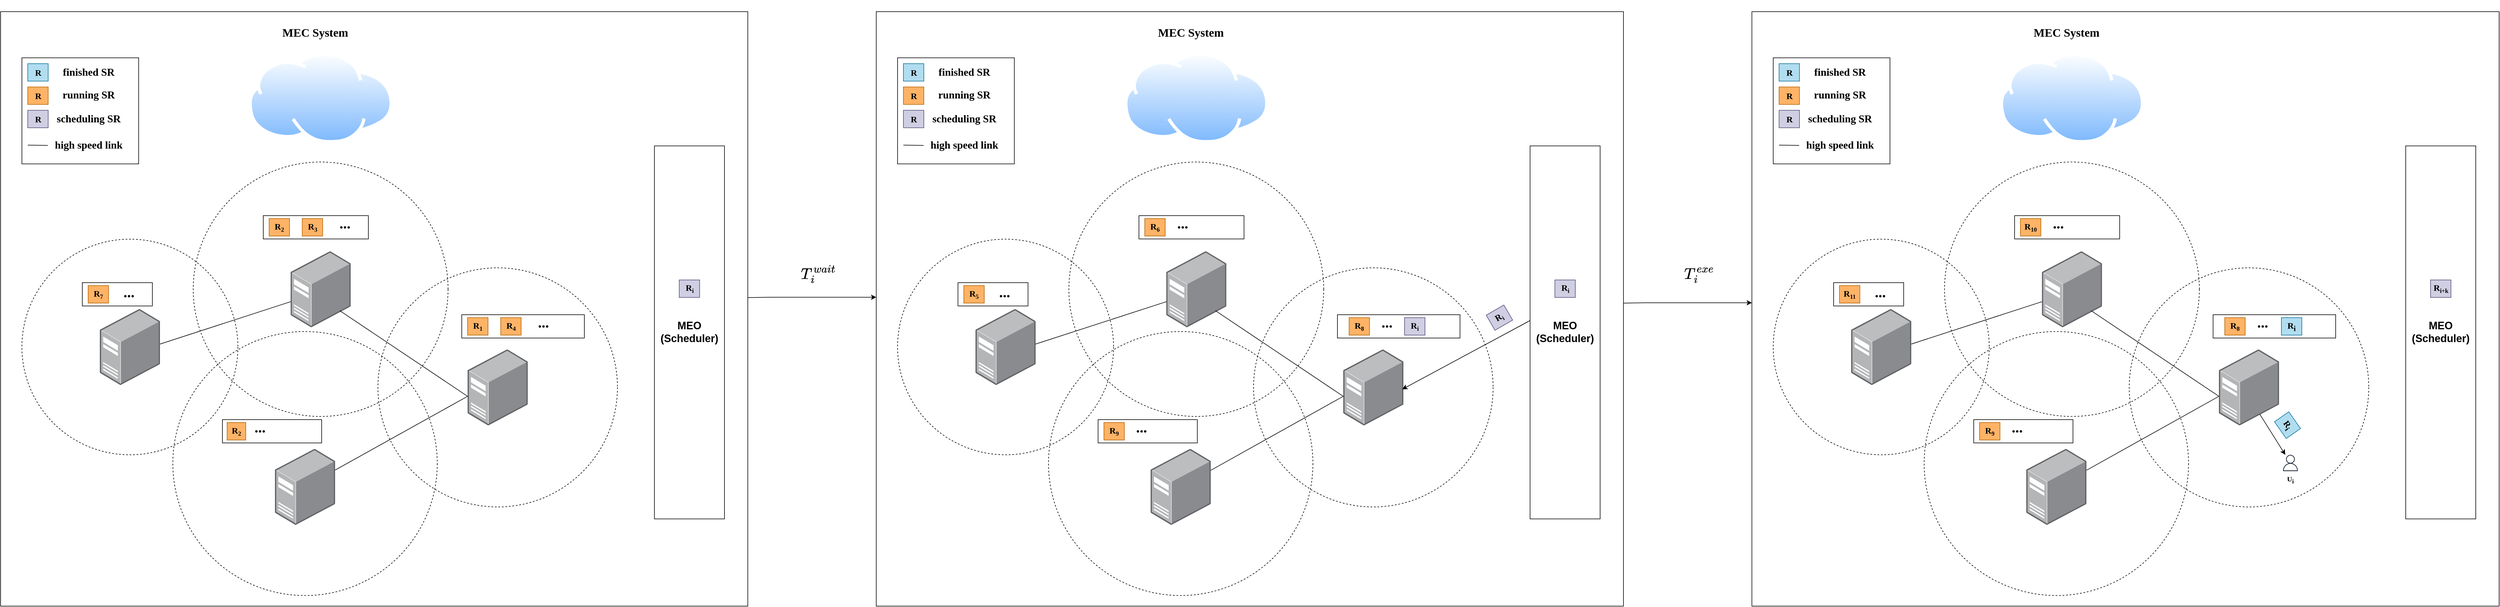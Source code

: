 <mxfile version="24.5.5" type="github">
  <diagram name="第 1 页" id="JoeD6NzNSS_i4DSreLfH">
    <mxGraphModel dx="3733" dy="1153" grid="1" gridSize="10" guides="1" tooltips="1" connect="1" arrows="1" fold="1" page="1" pageScale="1" pageWidth="827" pageHeight="1169" math="1" shadow="0">
      <root>
        <mxCell id="0" />
        <mxCell id="1" parent="0" />
        <mxCell id="oJzubdXN_a61bdc-VOZN-117" value="" style="endArrow=classic;html=1;rounded=0;exitX=1.002;exitY=0.481;exitDx=0;exitDy=0;exitPerimeter=0;" parent="1" edge="1">
          <mxGeometry width="50" height="50" relative="1" as="geometry">
            <mxPoint x="1060.0" y="590.62" as="sourcePoint" />
            <mxPoint x="1280" y="590" as="targetPoint" />
            <Array as="points">
              <mxPoint x="1097.44" y="590" />
            </Array>
          </mxGeometry>
        </mxCell>
        <mxCell id="oJzubdXN_a61bdc-VOZN-118" value="&lt;font size=&quot;1&quot; face=&quot;Times New Roman&quot;&gt;&lt;b style=&quot;font-size: 26px;&quot;&gt;$$ T_{i}^{wait} $$&lt;/b&gt;&lt;/font&gt;" style="text;strokeColor=none;align=center;fillColor=none;html=1;verticalAlign=middle;whiteSpace=wrap;rounded=0;" parent="1" vertex="1">
          <mxGeometry x="1121" y="515" width="120" height="70" as="geometry" />
        </mxCell>
        <mxCell id="oJzubdXN_a61bdc-VOZN-120" value="" style="group" parent="1" vertex="1" connectable="0">
          <mxGeometry x="-220" y="80" width="1280" height="1040" as="geometry" />
        </mxCell>
        <mxCell id="oJzubdXN_a61bdc-VOZN-116" value="" style="rounded=0;whiteSpace=wrap;html=1;" parent="oJzubdXN_a61bdc-VOZN-120" vertex="1">
          <mxGeometry y="20" width="1280" height="1020" as="geometry" />
        </mxCell>
        <mxCell id="oJzubdXN_a61bdc-VOZN-15" value="" style="ellipse;whiteSpace=wrap;html=1;aspect=fixed;fillColor=none;dashed=1;" parent="oJzubdXN_a61bdc-VOZN-120" vertex="1">
          <mxGeometry x="646.38" y="459.52" width="410.32" height="410.32" as="geometry" />
        </mxCell>
        <mxCell id="oJzubdXN_a61bdc-VOZN-8" value="" style="ellipse;whiteSpace=wrap;html=1;aspect=fixed;fillColor=none;dashed=1;" parent="oJzubdXN_a61bdc-VOZN-120" vertex="1">
          <mxGeometry x="36.53" y="410.33" width="370" height="370" as="geometry" />
        </mxCell>
        <mxCell id="oJzubdXN_a61bdc-VOZN-10" value="" style="ellipse;whiteSpace=wrap;html=1;aspect=fixed;fillColor=none;dashed=1;" parent="oJzubdXN_a61bdc-VOZN-120" vertex="1">
          <mxGeometry x="295.07" y="568.86" width="452.94" height="452.94" as="geometry" />
        </mxCell>
        <mxCell id="oJzubdXN_a61bdc-VOZN-9" value="" style="ellipse;whiteSpace=wrap;html=1;aspect=fixed;fillColor=none;dashed=1;" parent="oJzubdXN_a61bdc-VOZN-120" vertex="1">
          <mxGeometry x="330" y="278" width="436.53" height="436.53" as="geometry" />
        </mxCell>
        <mxCell id="8uZlXo2zn4zUqa4FPAqo-15" value="&lt;font size=&quot;1&quot; face=&quot;Times New Roman&quot; style=&quot;&quot;&gt;&lt;b style=&quot;font-size: 20px;&quot;&gt;MEC System&lt;/b&gt;&lt;/font&gt;" style="text;strokeColor=none;align=center;fillColor=none;html=1;verticalAlign=middle;whiteSpace=wrap;rounded=0;" parent="oJzubdXN_a61bdc-VOZN-120" vertex="1">
          <mxGeometry x="288.187" width="501.818" height="109.2" as="geometry" />
        </mxCell>
        <mxCell id="8uZlXo2zn4zUqa4FPAqo-20" value="" style="image;points=[];aspect=fixed;html=1;align=center;shadow=0;dashed=0;image=img/lib/allied_telesis/computer_and_terminals/Server_Desktop.svg;" parent="oJzubdXN_a61bdc-VOZN-120" vertex="1">
          <mxGeometry x="496.73" y="430.94" width="103.07" height="130.65" as="geometry" />
        </mxCell>
        <mxCell id="8uZlXo2zn4zUqa4FPAqo-17" value="" style="image;aspect=fixed;perimeter=ellipsePerimeter;html=1;align=center;shadow=0;dashed=0;spacingTop=3;image=img/lib/active_directory/internet_cloud.svg;" parent="oJzubdXN_a61bdc-VOZN-120" vertex="1">
          <mxGeometry x="424.451" y="90" width="247.619" height="156" as="geometry" />
        </mxCell>
        <mxCell id="oJzubdXN_a61bdc-VOZN-4" value="" style="image;points=[];aspect=fixed;html=1;align=center;shadow=0;dashed=0;image=img/lib/allied_telesis/computer_and_terminals/Server_Desktop.svg;" parent="oJzubdXN_a61bdc-VOZN-120" vertex="1">
          <mxGeometry x="170" y="530" width="103.07" height="130.65" as="geometry" />
        </mxCell>
        <mxCell id="oJzubdXN_a61bdc-VOZN-7" value="" style="image;points=[];aspect=fixed;html=1;align=center;shadow=0;dashed=0;image=img/lib/allied_telesis/computer_and_terminals/Server_Desktop.svg;" parent="oJzubdXN_a61bdc-VOZN-120" vertex="1">
          <mxGeometry x="470.0" y="770" width="103.07" height="130.65" as="geometry" />
        </mxCell>
        <mxCell id="oJzubdXN_a61bdc-VOZN-14" value="" style="image;points=[];aspect=fixed;html=1;align=center;shadow=0;dashed=0;image=img/lib/allied_telesis/computer_and_terminals/Server_Desktop.svg;" parent="oJzubdXN_a61bdc-VOZN-120" vertex="1">
          <mxGeometry x="800" y="599.35" width="103.07" height="130.65" as="geometry" />
        </mxCell>
        <mxCell id="oJzubdXN_a61bdc-VOZN-16" value="" style="endArrow=none;startArrow=none;html=1;rounded=0;startFill=0;endFill=0;" parent="oJzubdXN_a61bdc-VOZN-120" source="oJzubdXN_a61bdc-VOZN-7" edge="1">
          <mxGeometry width="50" height="50" relative="1" as="geometry">
            <mxPoint x="750" y="730" as="sourcePoint" />
            <mxPoint x="800" y="680" as="targetPoint" />
          </mxGeometry>
        </mxCell>
        <mxCell id="oJzubdXN_a61bdc-VOZN-18" value="" style="group" parent="oJzubdXN_a61bdc-VOZN-120" vertex="1" connectable="0">
          <mxGeometry x="1120" y="250.35" width="120" height="640" as="geometry" />
        </mxCell>
        <mxCell id="dlywzHCYDAKwAIvzZoa1-91" value="&lt;span style=&quot;font-size: 18px;&quot;&gt;&lt;b&gt;MEO&lt;/b&gt;&lt;/span&gt;&lt;div&gt;&lt;span style=&quot;font-size: 18px;&quot;&gt;&lt;b&gt;(Scheduler)&lt;/b&gt;&lt;/span&gt;&lt;/div&gt;" style="rounded=0;whiteSpace=wrap;html=1;" parent="oJzubdXN_a61bdc-VOZN-18" vertex="1">
          <mxGeometry width="120" height="640" as="geometry" />
        </mxCell>
        <mxCell id="hPKG2hxinoWSEpem3U7g-7" value="&lt;font face=&quot;Times New Roman&quot; style=&quot;&quot;&gt;&lt;b style=&quot;font-size: 15px;&quot;&gt;R&lt;/b&gt;&lt;b style=&quot;font-size: 12.5px;&quot;&gt;&lt;sub&gt;i&lt;/sub&gt;&lt;/b&gt;&lt;/font&gt;" style="text;align=center;html=1;verticalAlign=middle;whiteSpace=wrap;rounded=0;strokeColor=#56517e;fillColor=#d0cee2;" parent="oJzubdXN_a61bdc-VOZN-18" vertex="1">
          <mxGeometry x="42.5" y="230" width="35" height="30" as="geometry" />
        </mxCell>
        <mxCell id="oJzubdXN_a61bdc-VOZN-102" value="" style="group" parent="oJzubdXN_a61bdc-VOZN-120" vertex="1" connectable="0">
          <mxGeometry x="36.53" y="99.2" width="200" height="182" as="geometry" />
        </mxCell>
        <mxCell id="dlywzHCYDAKwAIvzZoa1-48" value="" style="rounded=0;whiteSpace=wrap;html=1;" parent="oJzubdXN_a61bdc-VOZN-102" vertex="1">
          <mxGeometry width="200" height="182" as="geometry" />
        </mxCell>
        <mxCell id="dlywzHCYDAKwAIvzZoa1-45" value="&lt;font size=&quot;1&quot; face=&quot;Times New Roman&quot; style=&quot;&quot;&gt;&lt;b style=&quot;font-size: 15px;&quot;&gt;R&lt;/b&gt;&lt;/font&gt;" style="text;strokeColor=#10739e;align=center;fillColor=#b1ddf0;html=1;verticalAlign=middle;whiteSpace=wrap;rounded=0;" parent="oJzubdXN_a61bdc-VOZN-102" vertex="1">
          <mxGeometry x="10" y="10" width="35" height="30" as="geometry" />
        </mxCell>
        <mxCell id="dlywzHCYDAKwAIvzZoa1-46" value="&lt;font size=&quot;1&quot; face=&quot;Times New Roman&quot; style=&quot;&quot;&gt;&lt;b style=&quot;font-size: 15px;&quot;&gt;R&lt;/b&gt;&lt;/font&gt;" style="text;strokeColor=#b46504;align=center;fillColor=#FFB366;html=1;verticalAlign=middle;whiteSpace=wrap;rounded=0;" parent="oJzubdXN_a61bdc-VOZN-102" vertex="1">
          <mxGeometry x="10" y="50" width="35" height="30" as="geometry" />
        </mxCell>
        <mxCell id="dlywzHCYDAKwAIvzZoa1-50" value="&lt;font size=&quot;1&quot; face=&quot;Times New Roman&quot;&gt;&lt;b style=&quot;font-size: 18px;&quot;&gt;finished SR&lt;/b&gt;&lt;/font&gt;" style="text;strokeColor=none;align=center;fillColor=none;html=1;verticalAlign=middle;whiteSpace=wrap;rounded=0;" parent="oJzubdXN_a61bdc-VOZN-102" vertex="1">
          <mxGeometry x="54.04" y="10" width="120" height="30" as="geometry" />
        </mxCell>
        <mxCell id="dlywzHCYDAKwAIvzZoa1-51" value="&lt;font size=&quot;1&quot; face=&quot;Times New Roman&quot;&gt;&lt;b style=&quot;font-size: 18px;&quot;&gt;running SR&lt;/b&gt;&lt;/font&gt;" style="text;strokeColor=none;align=center;fillColor=none;html=1;verticalAlign=middle;whiteSpace=wrap;rounded=0;" parent="oJzubdXN_a61bdc-VOZN-102" vertex="1">
          <mxGeometry x="54.04" y="49.2" width="120" height="30" as="geometry" />
        </mxCell>
        <mxCell id="hPKG2hxinoWSEpem3U7g-11" value="&lt;font size=&quot;1&quot; face=&quot;Times New Roman&quot; style=&quot;&quot;&gt;&lt;b style=&quot;font-size: 15px;&quot;&gt;R&lt;/b&gt;&lt;/font&gt;" style="text;strokeColor=#56517e;align=center;fillColor=#d0cee2;html=1;verticalAlign=middle;whiteSpace=wrap;rounded=0;" parent="oJzubdXN_a61bdc-VOZN-102" vertex="1">
          <mxGeometry x="10" y="90" width="35" height="30" as="geometry" />
        </mxCell>
        <mxCell id="hPKG2hxinoWSEpem3U7g-12" value="&lt;font size=&quot;1&quot; face=&quot;Times New Roman&quot;&gt;&lt;b style=&quot;font-size: 18px;&quot;&gt;scheduling SR&lt;/b&gt;&lt;/font&gt;" style="text;strokeColor=none;align=center;fillColor=none;html=1;verticalAlign=middle;whiteSpace=wrap;rounded=0;" parent="oJzubdXN_a61bdc-VOZN-102" vertex="1">
          <mxGeometry x="54.04" y="90" width="120" height="30" as="geometry" />
        </mxCell>
        <mxCell id="oJzubdXN_a61bdc-VOZN-98" value="" style="endArrow=none;html=1;rounded=0;" parent="oJzubdXN_a61bdc-VOZN-102" edge="1">
          <mxGeometry width="50" height="50" relative="1" as="geometry">
            <mxPoint x="10" y="149.75" as="sourcePoint" />
            <mxPoint x="44.5" y="150.25" as="targetPoint" />
          </mxGeometry>
        </mxCell>
        <mxCell id="oJzubdXN_a61bdc-VOZN-99" value="&lt;font face=&quot;Times New Roman&quot;&gt;&lt;span style=&quot;font-size: 18px;&quot;&gt;&lt;b&gt;high speed link&lt;/b&gt;&lt;/span&gt;&lt;/font&gt;" style="text;strokeColor=none;align=center;fillColor=none;html=1;verticalAlign=middle;whiteSpace=wrap;rounded=0;" parent="oJzubdXN_a61bdc-VOZN-102" vertex="1">
          <mxGeometry x="54.04" y="135" width="120" height="30" as="geometry" />
        </mxCell>
        <mxCell id="oJzubdXN_a61bdc-VOZN-114" value="" style="endArrow=none;startArrow=none;html=1;rounded=0;startFill=0;endFill=0;entryX=0.004;entryY=0.663;entryDx=0;entryDy=0;entryPerimeter=0;" parent="oJzubdXN_a61bdc-VOZN-120" target="8uZlXo2zn4zUqa4FPAqo-20" edge="1">
          <mxGeometry width="50" height="50" relative="1" as="geometry">
            <mxPoint x="273.07" y="590.35" as="sourcePoint" />
            <mxPoint x="500.07" y="496.35" as="targetPoint" />
          </mxGeometry>
        </mxCell>
        <mxCell id="oJzubdXN_a61bdc-VOZN-115" value="" style="endArrow=none;startArrow=none;html=1;rounded=0;startFill=0;endFill=0;" parent="oJzubdXN_a61bdc-VOZN-120" edge="1">
          <mxGeometry width="50" height="50" relative="1" as="geometry">
            <mxPoint x="581" y="533" as="sourcePoint" />
            <mxPoint x="800" y="680" as="targetPoint" />
          </mxGeometry>
        </mxCell>
        <mxCell id="2kFE1N8T0SjX90i0yylL-1" value="" style="group" vertex="1" connectable="0" parent="oJzubdXN_a61bdc-VOZN-120">
          <mxGeometry x="450" y="370" width="210" height="40" as="geometry" />
        </mxCell>
        <mxCell id="2kFE1N8T0SjX90i0yylL-2" value="" style="group" vertex="1" connectable="0" parent="2kFE1N8T0SjX90i0yylL-1">
          <mxGeometry width="210" height="40" as="geometry" />
        </mxCell>
        <mxCell id="2kFE1N8T0SjX90i0yylL-3" value="" style="rounded=0;whiteSpace=wrap;html=1;" vertex="1" parent="2kFE1N8T0SjX90i0yylL-2">
          <mxGeometry width="180" height="40" as="geometry" />
        </mxCell>
        <mxCell id="2kFE1N8T0SjX90i0yylL-4" value="&lt;font face=&quot;Times New Roman&quot; style=&quot;&quot;&gt;&lt;b style=&quot;font-size: 15px;&quot;&gt;R&lt;/b&gt;&lt;b style=&quot;font-size: 12.5px;&quot;&gt;&lt;sub&gt;3&lt;/sub&gt;&lt;/b&gt;&lt;/font&gt;" style="text;strokeColor=#b46504;align=center;fillColor=#FFB366;html=1;verticalAlign=middle;whiteSpace=wrap;rounded=0;" vertex="1" parent="2kFE1N8T0SjX90i0yylL-2">
          <mxGeometry x="66.73" y="5" width="35" height="30" as="geometry" />
        </mxCell>
        <mxCell id="2kFE1N8T0SjX90i0yylL-6" value="&lt;b&gt;&lt;font style=&quot;font-size: 25px;&quot; face=&quot;Times New Roman&quot;&gt;...&lt;/font&gt;&lt;/b&gt;" style="text;strokeColor=none;align=center;fillColor=none;html=1;verticalAlign=middle;whiteSpace=wrap;rounded=0;" vertex="1" parent="2kFE1N8T0SjX90i0yylL-2">
          <mxGeometry x="110" width="60" height="25" as="geometry" />
        </mxCell>
        <mxCell id="2kFE1N8T0SjX90i0yylL-7" value="&lt;font face=&quot;Times New Roman&quot; style=&quot;&quot;&gt;&lt;b style=&quot;font-size: 15px;&quot;&gt;R&lt;/b&gt;&lt;b style=&quot;font-size: 12.5px;&quot;&gt;&lt;sub&gt;2&lt;/sub&gt;&lt;/b&gt;&lt;/font&gt;" style="text;strokeColor=#b46504;align=center;fillColor=#FFB366;html=1;verticalAlign=middle;whiteSpace=wrap;rounded=0;" vertex="1" parent="2kFE1N8T0SjX90i0yylL-2">
          <mxGeometry x="10" y="5" width="35" height="30" as="geometry" />
        </mxCell>
        <mxCell id="2kFE1N8T0SjX90i0yylL-8" value="" style="group" vertex="1" connectable="0" parent="oJzubdXN_a61bdc-VOZN-120">
          <mxGeometry x="790" y="540" width="210" height="40" as="geometry" />
        </mxCell>
        <mxCell id="2kFE1N8T0SjX90i0yylL-9" value="" style="rounded=0;whiteSpace=wrap;html=1;" vertex="1" parent="2kFE1N8T0SjX90i0yylL-8">
          <mxGeometry width="210" height="40" as="geometry" />
        </mxCell>
        <mxCell id="2kFE1N8T0SjX90i0yylL-10" value="&lt;font face=&quot;Times New Roman&quot; style=&quot;&quot;&gt;&lt;b style=&quot;font-size: 15px;&quot;&gt;R&lt;/b&gt;&lt;b style=&quot;font-size: 12.5px;&quot;&gt;&lt;sub&gt;4&lt;/sub&gt;&lt;/b&gt;&lt;/font&gt;" style="text;strokeColor=#b46504;align=center;fillColor=#FFB366;html=1;verticalAlign=middle;whiteSpace=wrap;rounded=0;" vertex="1" parent="2kFE1N8T0SjX90i0yylL-8">
          <mxGeometry x="66.73" y="5" width="35" height="30" as="geometry" />
        </mxCell>
        <mxCell id="2kFE1N8T0SjX90i0yylL-11" value="&lt;b&gt;&lt;font style=&quot;font-size: 25px;&quot; face=&quot;Times New Roman&quot;&gt;...&lt;/font&gt;&lt;/b&gt;" style="text;strokeColor=none;align=center;fillColor=none;html=1;verticalAlign=middle;whiteSpace=wrap;rounded=0;" vertex="1" parent="2kFE1N8T0SjX90i0yylL-8">
          <mxGeometry x="110" width="60" height="25" as="geometry" />
        </mxCell>
        <mxCell id="2kFE1N8T0SjX90i0yylL-12" value="&lt;font face=&quot;Times New Roman&quot; style=&quot;&quot;&gt;&lt;b style=&quot;font-size: 15px;&quot;&gt;R&lt;/b&gt;&lt;b style=&quot;font-size: 12.5px;&quot;&gt;&lt;sub&gt;1&lt;/sub&gt;&lt;/b&gt;&lt;/font&gt;" style="text;strokeColor=#b46504;align=center;fillColor=#FFB366;html=1;verticalAlign=middle;whiteSpace=wrap;rounded=0;" vertex="1" parent="2kFE1N8T0SjX90i0yylL-8">
          <mxGeometry x="10" y="5" width="35" height="30" as="geometry" />
        </mxCell>
        <mxCell id="2kFE1N8T0SjX90i0yylL-18" value="" style="group" vertex="1" connectable="0" parent="oJzubdXN_a61bdc-VOZN-120">
          <mxGeometry x="140" y="485" width="210" height="40" as="geometry" />
        </mxCell>
        <mxCell id="2kFE1N8T0SjX90i0yylL-19" value="" style="rounded=0;whiteSpace=wrap;html=1;" vertex="1" parent="2kFE1N8T0SjX90i0yylL-18">
          <mxGeometry width="120" height="40" as="geometry" />
        </mxCell>
        <mxCell id="2kFE1N8T0SjX90i0yylL-21" value="&lt;b&gt;&lt;font style=&quot;font-size: 25px;&quot; face=&quot;Times New Roman&quot;&gt;...&lt;/font&gt;&lt;/b&gt;" style="text;strokeColor=none;align=center;fillColor=none;html=1;verticalAlign=middle;whiteSpace=wrap;rounded=0;" vertex="1" parent="2kFE1N8T0SjX90i0yylL-18">
          <mxGeometry x="50" y="3.73" width="60" height="25" as="geometry" />
        </mxCell>
        <mxCell id="2kFE1N8T0SjX90i0yylL-22" value="&lt;font face=&quot;Times New Roman&quot; style=&quot;&quot;&gt;&lt;b style=&quot;font-size: 15px;&quot;&gt;R&lt;/b&gt;&lt;b style=&quot;font-size: 12.5px;&quot;&gt;&lt;sub&gt;7&lt;/sub&gt;&lt;/b&gt;&lt;/font&gt;" style="text;strokeColor=#b46504;align=center;fillColor=#FFB366;html=1;verticalAlign=middle;whiteSpace=wrap;rounded=0;" vertex="1" parent="2kFE1N8T0SjX90i0yylL-18">
          <mxGeometry x="10" y="5" width="35" height="30" as="geometry" />
        </mxCell>
        <mxCell id="2kFE1N8T0SjX90i0yylL-25" value="" style="group" vertex="1" connectable="0" parent="oJzubdXN_a61bdc-VOZN-120">
          <mxGeometry x="380" y="720" width="170" height="40" as="geometry" />
        </mxCell>
        <mxCell id="2kFE1N8T0SjX90i0yylL-26" value="" style="rounded=0;whiteSpace=wrap;html=1;" vertex="1" parent="2kFE1N8T0SjX90i0yylL-25">
          <mxGeometry width="170" height="40" as="geometry" />
        </mxCell>
        <mxCell id="2kFE1N8T0SjX90i0yylL-28" value="&lt;b&gt;&lt;font style=&quot;font-size: 25px;&quot; face=&quot;Times New Roman&quot;&gt;...&lt;/font&gt;&lt;/b&gt;" style="text;strokeColor=none;align=center;fillColor=none;html=1;verticalAlign=middle;whiteSpace=wrap;rounded=0;" vertex="1" parent="2kFE1N8T0SjX90i0yylL-25">
          <mxGeometry x="39.998" width="48.571" height="25" as="geometry" />
        </mxCell>
        <mxCell id="2kFE1N8T0SjX90i0yylL-29" value="&lt;font face=&quot;Times New Roman&quot; style=&quot;&quot;&gt;&lt;b style=&quot;font-size: 15px;&quot;&gt;R&lt;/b&gt;&lt;b style=&quot;font-size: 12.5px;&quot;&gt;&lt;sub&gt;2&lt;/sub&gt;&lt;/b&gt;&lt;/font&gt;" style="text;strokeColor=#b46504;align=center;fillColor=#FFB366;html=1;verticalAlign=middle;whiteSpace=wrap;rounded=0;" vertex="1" parent="2kFE1N8T0SjX90i0yylL-25">
          <mxGeometry x="8.1" y="5" width="31.9" height="30" as="geometry" />
        </mxCell>
        <mxCell id="2kFE1N8T0SjX90i0yylL-34" value="" style="group" vertex="1" connectable="0" parent="1">
          <mxGeometry x="1280" y="80" width="1280" height="1040" as="geometry" />
        </mxCell>
        <mxCell id="2kFE1N8T0SjX90i0yylL-35" value="" style="rounded=0;whiteSpace=wrap;html=1;" vertex="1" parent="2kFE1N8T0SjX90i0yylL-34">
          <mxGeometry y="20" width="1280" height="1020" as="geometry" />
        </mxCell>
        <mxCell id="2kFE1N8T0SjX90i0yylL-36" value="" style="ellipse;whiteSpace=wrap;html=1;aspect=fixed;fillColor=none;dashed=1;" vertex="1" parent="2kFE1N8T0SjX90i0yylL-34">
          <mxGeometry x="646.38" y="459.52" width="410.32" height="410.32" as="geometry" />
        </mxCell>
        <mxCell id="2kFE1N8T0SjX90i0yylL-37" value="" style="ellipse;whiteSpace=wrap;html=1;aspect=fixed;fillColor=none;dashed=1;" vertex="1" parent="2kFE1N8T0SjX90i0yylL-34">
          <mxGeometry x="36.53" y="410.33" width="370" height="370" as="geometry" />
        </mxCell>
        <mxCell id="2kFE1N8T0SjX90i0yylL-38" value="" style="ellipse;whiteSpace=wrap;html=1;aspect=fixed;fillColor=none;dashed=1;" vertex="1" parent="2kFE1N8T0SjX90i0yylL-34">
          <mxGeometry x="295.07" y="568.86" width="452.94" height="452.94" as="geometry" />
        </mxCell>
        <mxCell id="2kFE1N8T0SjX90i0yylL-39" value="" style="ellipse;whiteSpace=wrap;html=1;aspect=fixed;fillColor=none;dashed=1;" vertex="1" parent="2kFE1N8T0SjX90i0yylL-34">
          <mxGeometry x="330" y="278" width="436.53" height="436.53" as="geometry" />
        </mxCell>
        <mxCell id="2kFE1N8T0SjX90i0yylL-40" value="&lt;font size=&quot;1&quot; face=&quot;Times New Roman&quot; style=&quot;&quot;&gt;&lt;b style=&quot;font-size: 20px;&quot;&gt;MEC System&lt;/b&gt;&lt;/font&gt;" style="text;strokeColor=none;align=center;fillColor=none;html=1;verticalAlign=middle;whiteSpace=wrap;rounded=0;" vertex="1" parent="2kFE1N8T0SjX90i0yylL-34">
          <mxGeometry x="288.187" width="501.818" height="109.2" as="geometry" />
        </mxCell>
        <mxCell id="2kFE1N8T0SjX90i0yylL-41" value="" style="image;points=[];aspect=fixed;html=1;align=center;shadow=0;dashed=0;image=img/lib/allied_telesis/computer_and_terminals/Server_Desktop.svg;" vertex="1" parent="2kFE1N8T0SjX90i0yylL-34">
          <mxGeometry x="496.73" y="430.94" width="103.07" height="130.65" as="geometry" />
        </mxCell>
        <mxCell id="2kFE1N8T0SjX90i0yylL-42" value="" style="image;aspect=fixed;perimeter=ellipsePerimeter;html=1;align=center;shadow=0;dashed=0;spacingTop=3;image=img/lib/active_directory/internet_cloud.svg;" vertex="1" parent="2kFE1N8T0SjX90i0yylL-34">
          <mxGeometry x="424.451" y="90" width="247.619" height="156" as="geometry" />
        </mxCell>
        <mxCell id="2kFE1N8T0SjX90i0yylL-43" value="" style="image;points=[];aspect=fixed;html=1;align=center;shadow=0;dashed=0;image=img/lib/allied_telesis/computer_and_terminals/Server_Desktop.svg;" vertex="1" parent="2kFE1N8T0SjX90i0yylL-34">
          <mxGeometry x="170" y="530" width="103.07" height="130.65" as="geometry" />
        </mxCell>
        <mxCell id="2kFE1N8T0SjX90i0yylL-44" value="" style="image;points=[];aspect=fixed;html=1;align=center;shadow=0;dashed=0;image=img/lib/allied_telesis/computer_and_terminals/Server_Desktop.svg;" vertex="1" parent="2kFE1N8T0SjX90i0yylL-34">
          <mxGeometry x="470.0" y="770" width="103.07" height="130.65" as="geometry" />
        </mxCell>
        <mxCell id="2kFE1N8T0SjX90i0yylL-45" value="" style="image;points=[];aspect=fixed;html=1;align=center;shadow=0;dashed=0;image=img/lib/allied_telesis/computer_and_terminals/Server_Desktop.svg;" vertex="1" parent="2kFE1N8T0SjX90i0yylL-34">
          <mxGeometry x="800" y="599.35" width="103.07" height="130.65" as="geometry" />
        </mxCell>
        <mxCell id="2kFE1N8T0SjX90i0yylL-47" value="" style="group" vertex="1" connectable="0" parent="2kFE1N8T0SjX90i0yylL-34">
          <mxGeometry x="1120" y="250.35" width="120" height="640" as="geometry" />
        </mxCell>
        <mxCell id="2kFE1N8T0SjX90i0yylL-48" value="&lt;span style=&quot;font-size: 18px;&quot;&gt;&lt;b&gt;MEO&lt;/b&gt;&lt;/span&gt;&lt;div&gt;&lt;span style=&quot;font-size: 18px;&quot;&gt;&lt;b&gt;(Scheduler)&lt;/b&gt;&lt;/span&gt;&lt;/div&gt;" style="rounded=0;whiteSpace=wrap;html=1;" vertex="1" parent="2kFE1N8T0SjX90i0yylL-47">
          <mxGeometry width="120" height="640" as="geometry" />
        </mxCell>
        <mxCell id="2kFE1N8T0SjX90i0yylL-49" value="&lt;font face=&quot;Times New Roman&quot; style=&quot;&quot;&gt;&lt;b style=&quot;font-size: 15px;&quot;&gt;R&lt;/b&gt;&lt;b style=&quot;font-size: 12.5px;&quot;&gt;&lt;sub&gt;i&lt;/sub&gt;&lt;/b&gt;&lt;/font&gt;" style="text;align=center;html=1;verticalAlign=middle;whiteSpace=wrap;rounded=0;strokeColor=#56517e;fillColor=#d0cee2;" vertex="1" parent="2kFE1N8T0SjX90i0yylL-47">
          <mxGeometry x="42.5" y="230" width="35" height="30" as="geometry" />
        </mxCell>
        <mxCell id="2kFE1N8T0SjX90i0yylL-96" value="" style="endArrow=classic;html=1;rounded=0;" edge="1" parent="2kFE1N8T0SjX90i0yylL-47">
          <mxGeometry width="50" height="50" relative="1" as="geometry">
            <mxPoint y="299.65" as="sourcePoint" />
            <mxPoint x="-219" y="417.65" as="targetPoint" />
          </mxGeometry>
        </mxCell>
        <mxCell id="2kFE1N8T0SjX90i0yylL-51" value="" style="group" vertex="1" connectable="0" parent="2kFE1N8T0SjX90i0yylL-34">
          <mxGeometry x="36.53" y="99.2" width="200" height="182" as="geometry" />
        </mxCell>
        <mxCell id="2kFE1N8T0SjX90i0yylL-52" value="" style="rounded=0;whiteSpace=wrap;html=1;" vertex="1" parent="2kFE1N8T0SjX90i0yylL-51">
          <mxGeometry width="200" height="182" as="geometry" />
        </mxCell>
        <mxCell id="2kFE1N8T0SjX90i0yylL-53" value="&lt;font size=&quot;1&quot; face=&quot;Times New Roman&quot; style=&quot;&quot;&gt;&lt;b style=&quot;font-size: 15px;&quot;&gt;R&lt;/b&gt;&lt;/font&gt;" style="text;strokeColor=#10739e;align=center;fillColor=#b1ddf0;html=1;verticalAlign=middle;whiteSpace=wrap;rounded=0;" vertex="1" parent="2kFE1N8T0SjX90i0yylL-51">
          <mxGeometry x="10" y="10" width="35" height="30" as="geometry" />
        </mxCell>
        <mxCell id="2kFE1N8T0SjX90i0yylL-54" value="&lt;font size=&quot;1&quot; face=&quot;Times New Roman&quot; style=&quot;&quot;&gt;&lt;b style=&quot;font-size: 15px;&quot;&gt;R&lt;/b&gt;&lt;/font&gt;" style="text;strokeColor=#b46504;align=center;fillColor=#FFB366;html=1;verticalAlign=middle;whiteSpace=wrap;rounded=0;" vertex="1" parent="2kFE1N8T0SjX90i0yylL-51">
          <mxGeometry x="10" y="50" width="35" height="30" as="geometry" />
        </mxCell>
        <mxCell id="2kFE1N8T0SjX90i0yylL-55" value="&lt;font size=&quot;1&quot; face=&quot;Times New Roman&quot;&gt;&lt;b style=&quot;font-size: 18px;&quot;&gt;finished SR&lt;/b&gt;&lt;/font&gt;" style="text;strokeColor=none;align=center;fillColor=none;html=1;verticalAlign=middle;whiteSpace=wrap;rounded=0;" vertex="1" parent="2kFE1N8T0SjX90i0yylL-51">
          <mxGeometry x="54.04" y="10" width="120" height="30" as="geometry" />
        </mxCell>
        <mxCell id="2kFE1N8T0SjX90i0yylL-56" value="&lt;font size=&quot;1&quot; face=&quot;Times New Roman&quot;&gt;&lt;b style=&quot;font-size: 18px;&quot;&gt;running SR&lt;/b&gt;&lt;/font&gt;" style="text;strokeColor=none;align=center;fillColor=none;html=1;verticalAlign=middle;whiteSpace=wrap;rounded=0;" vertex="1" parent="2kFE1N8T0SjX90i0yylL-51">
          <mxGeometry x="54.04" y="49.2" width="120" height="30" as="geometry" />
        </mxCell>
        <mxCell id="2kFE1N8T0SjX90i0yylL-57" value="&lt;font size=&quot;1&quot; face=&quot;Times New Roman&quot; style=&quot;&quot;&gt;&lt;b style=&quot;font-size: 15px;&quot;&gt;R&lt;/b&gt;&lt;/font&gt;" style="text;strokeColor=#56517e;align=center;fillColor=#d0cee2;html=1;verticalAlign=middle;whiteSpace=wrap;rounded=0;" vertex="1" parent="2kFE1N8T0SjX90i0yylL-51">
          <mxGeometry x="10" y="90" width="35" height="30" as="geometry" />
        </mxCell>
        <mxCell id="2kFE1N8T0SjX90i0yylL-58" value="&lt;font size=&quot;1&quot; face=&quot;Times New Roman&quot;&gt;&lt;b style=&quot;font-size: 18px;&quot;&gt;scheduling SR&lt;/b&gt;&lt;/font&gt;" style="text;strokeColor=none;align=center;fillColor=none;html=1;verticalAlign=middle;whiteSpace=wrap;rounded=0;" vertex="1" parent="2kFE1N8T0SjX90i0yylL-51">
          <mxGeometry x="54.04" y="90" width="120" height="30" as="geometry" />
        </mxCell>
        <mxCell id="2kFE1N8T0SjX90i0yylL-59" value="" style="endArrow=none;html=1;rounded=0;" edge="1" parent="2kFE1N8T0SjX90i0yylL-51">
          <mxGeometry width="50" height="50" relative="1" as="geometry">
            <mxPoint x="10" y="149.75" as="sourcePoint" />
            <mxPoint x="44.5" y="150.25" as="targetPoint" />
          </mxGeometry>
        </mxCell>
        <mxCell id="2kFE1N8T0SjX90i0yylL-60" value="&lt;font face=&quot;Times New Roman&quot;&gt;&lt;span style=&quot;font-size: 18px;&quot;&gt;&lt;b&gt;high speed link&lt;/b&gt;&lt;/span&gt;&lt;/font&gt;" style="text;strokeColor=none;align=center;fillColor=none;html=1;verticalAlign=middle;whiteSpace=wrap;rounded=0;" vertex="1" parent="2kFE1N8T0SjX90i0yylL-51">
          <mxGeometry x="54.04" y="135" width="120" height="30" as="geometry" />
        </mxCell>
        <mxCell id="2kFE1N8T0SjX90i0yylL-61" value="" style="endArrow=none;startArrow=none;html=1;rounded=0;startFill=0;endFill=0;entryX=0.004;entryY=0.663;entryDx=0;entryDy=0;entryPerimeter=0;" edge="1" parent="2kFE1N8T0SjX90i0yylL-34" target="2kFE1N8T0SjX90i0yylL-41">
          <mxGeometry width="50" height="50" relative="1" as="geometry">
            <mxPoint x="273.07" y="590.35" as="sourcePoint" />
            <mxPoint x="500.07" y="496.35" as="targetPoint" />
          </mxGeometry>
        </mxCell>
        <mxCell id="2kFE1N8T0SjX90i0yylL-62" value="" style="endArrow=none;startArrow=none;html=1;rounded=0;startFill=0;endFill=0;" edge="1" parent="2kFE1N8T0SjX90i0yylL-34">
          <mxGeometry width="50" height="50" relative="1" as="geometry">
            <mxPoint x="581" y="533" as="sourcePoint" />
            <mxPoint x="800" y="680" as="targetPoint" />
          </mxGeometry>
        </mxCell>
        <mxCell id="2kFE1N8T0SjX90i0yylL-63" value="" style="group" vertex="1" connectable="0" parent="2kFE1N8T0SjX90i0yylL-34">
          <mxGeometry x="450" y="370" width="210" height="40" as="geometry" />
        </mxCell>
        <mxCell id="2kFE1N8T0SjX90i0yylL-64" value="" style="group" vertex="1" connectable="0" parent="2kFE1N8T0SjX90i0yylL-63">
          <mxGeometry width="210" height="40" as="geometry" />
        </mxCell>
        <mxCell id="2kFE1N8T0SjX90i0yylL-65" value="" style="rounded=0;whiteSpace=wrap;html=1;" vertex="1" parent="2kFE1N8T0SjX90i0yylL-64">
          <mxGeometry width="180" height="40" as="geometry" />
        </mxCell>
        <mxCell id="2kFE1N8T0SjX90i0yylL-67" value="&lt;b&gt;&lt;font style=&quot;font-size: 25px;&quot; face=&quot;Times New Roman&quot;&gt;...&lt;/font&gt;&lt;/b&gt;" style="text;strokeColor=none;align=center;fillColor=none;html=1;verticalAlign=middle;whiteSpace=wrap;rounded=0;" vertex="1" parent="2kFE1N8T0SjX90i0yylL-64">
          <mxGeometry x="45" width="60" height="25" as="geometry" />
        </mxCell>
        <mxCell id="2kFE1N8T0SjX90i0yylL-68" value="&lt;font face=&quot;Times New Roman&quot; style=&quot;&quot;&gt;&lt;b style=&quot;font-size: 15px;&quot;&gt;R&lt;/b&gt;&lt;b style=&quot;font-size: 12.5px;&quot;&gt;&lt;sub&gt;6&lt;/sub&gt;&lt;/b&gt;&lt;/font&gt;" style="text;strokeColor=#b46504;align=center;fillColor=#FFB366;html=1;verticalAlign=middle;whiteSpace=wrap;rounded=0;" vertex="1" parent="2kFE1N8T0SjX90i0yylL-64">
          <mxGeometry x="10" y="5" width="35" height="30" as="geometry" />
        </mxCell>
        <mxCell id="2kFE1N8T0SjX90i0yylL-69" value="" style="group" vertex="1" connectable="0" parent="2kFE1N8T0SjX90i0yylL-34">
          <mxGeometry x="790" y="540" width="210" height="40" as="geometry" />
        </mxCell>
        <mxCell id="2kFE1N8T0SjX90i0yylL-70" value="" style="rounded=0;whiteSpace=wrap;html=1;" vertex="1" parent="2kFE1N8T0SjX90i0yylL-69">
          <mxGeometry width="210" height="40" as="geometry" />
        </mxCell>
        <mxCell id="2kFE1N8T0SjX90i0yylL-71" value="&lt;font face=&quot;Times New Roman&quot; style=&quot;&quot;&gt;&lt;b style=&quot;font-size: 15px;&quot;&gt;R&lt;/b&gt;&lt;b style=&quot;font-size: 12.5px;&quot;&gt;&lt;sub&gt;8&lt;/sub&gt;&lt;/b&gt;&lt;/font&gt;" style="text;strokeColor=#b46504;align=center;fillColor=#FFB366;html=1;verticalAlign=middle;whiteSpace=wrap;rounded=0;" vertex="1" parent="2kFE1N8T0SjX90i0yylL-69">
          <mxGeometry x="20.0" y="5" width="35" height="30" as="geometry" />
        </mxCell>
        <mxCell id="2kFE1N8T0SjX90i0yylL-72" value="&lt;b&gt;&lt;font style=&quot;font-size: 25px;&quot; face=&quot;Times New Roman&quot;&gt;...&lt;/font&gt;&lt;/b&gt;" style="text;strokeColor=none;align=center;fillColor=none;html=1;verticalAlign=middle;whiteSpace=wrap;rounded=0;" vertex="1" parent="2kFE1N8T0SjX90i0yylL-69">
          <mxGeometry x="55" width="60" height="25" as="geometry" />
        </mxCell>
        <mxCell id="2kFE1N8T0SjX90i0yylL-95" value="&lt;font face=&quot;Times New Roman&quot; style=&quot;&quot;&gt;&lt;b style=&quot;font-size: 15px;&quot;&gt;R&lt;/b&gt;&lt;b style=&quot;font-size: 12.5px;&quot;&gt;&lt;sub&gt;i&lt;/sub&gt;&lt;/b&gt;&lt;/font&gt;" style="text;align=center;html=1;verticalAlign=middle;whiteSpace=wrap;rounded=0;strokeColor=#56517e;fillColor=#d0cee2;" vertex="1" parent="2kFE1N8T0SjX90i0yylL-69">
          <mxGeometry x="115" y="5" width="35" height="30" as="geometry" />
        </mxCell>
        <mxCell id="2kFE1N8T0SjX90i0yylL-74" value="" style="group" vertex="1" connectable="0" parent="2kFE1N8T0SjX90i0yylL-34">
          <mxGeometry x="140" y="485" width="210" height="40" as="geometry" />
        </mxCell>
        <mxCell id="2kFE1N8T0SjX90i0yylL-75" value="" style="rounded=0;whiteSpace=wrap;html=1;" vertex="1" parent="2kFE1N8T0SjX90i0yylL-74">
          <mxGeometry width="120" height="40" as="geometry" />
        </mxCell>
        <mxCell id="2kFE1N8T0SjX90i0yylL-76" value="&lt;b&gt;&lt;font style=&quot;font-size: 25px;&quot; face=&quot;Times New Roman&quot;&gt;...&lt;/font&gt;&lt;/b&gt;" style="text;strokeColor=none;align=center;fillColor=none;html=1;verticalAlign=middle;whiteSpace=wrap;rounded=0;" vertex="1" parent="2kFE1N8T0SjX90i0yylL-74">
          <mxGeometry x="50" y="3.73" width="60" height="25" as="geometry" />
        </mxCell>
        <mxCell id="2kFE1N8T0SjX90i0yylL-77" value="&lt;font face=&quot;Times New Roman&quot; style=&quot;&quot;&gt;&lt;b style=&quot;font-size: 15px;&quot;&gt;R&lt;/b&gt;&lt;b style=&quot;font-size: 12.5px;&quot;&gt;&lt;sub&gt;5&lt;/sub&gt;&lt;/b&gt;&lt;/font&gt;" style="text;strokeColor=#b46504;align=center;fillColor=#FFB366;html=1;verticalAlign=middle;whiteSpace=wrap;rounded=0;" vertex="1" parent="2kFE1N8T0SjX90i0yylL-74">
          <mxGeometry x="10" y="5" width="35" height="30" as="geometry" />
        </mxCell>
        <mxCell id="2kFE1N8T0SjX90i0yylL-78" value="" style="group" vertex="1" connectable="0" parent="2kFE1N8T0SjX90i0yylL-34">
          <mxGeometry x="380" y="720" width="170" height="40" as="geometry" />
        </mxCell>
        <mxCell id="2kFE1N8T0SjX90i0yylL-79" value="" style="rounded=0;whiteSpace=wrap;html=1;" vertex="1" parent="2kFE1N8T0SjX90i0yylL-78">
          <mxGeometry width="170" height="40" as="geometry" />
        </mxCell>
        <mxCell id="2kFE1N8T0SjX90i0yylL-86" value="&lt;font face=&quot;Times New Roman&quot; style=&quot;&quot;&gt;&lt;b style=&quot;font-size: 15px;&quot;&gt;R&lt;/b&gt;&lt;b style=&quot;font-size: 12.5px;&quot;&gt;&lt;sub&gt;9&lt;/sub&gt;&lt;/b&gt;&lt;/font&gt;" style="text;strokeColor=#b46504;align=center;fillColor=#FFB366;html=1;verticalAlign=middle;whiteSpace=wrap;rounded=0;" vertex="1" parent="2kFE1N8T0SjX90i0yylL-78">
          <mxGeometry x="10" y="5" width="35" height="30" as="geometry" />
        </mxCell>
        <mxCell id="2kFE1N8T0SjX90i0yylL-80" value="&lt;b&gt;&lt;font style=&quot;font-size: 25px;&quot; face=&quot;Times New Roman&quot;&gt;...&lt;/font&gt;&lt;/b&gt;" style="text;strokeColor=none;align=center;fillColor=none;html=1;verticalAlign=middle;whiteSpace=wrap;rounded=0;" vertex="1" parent="2kFE1N8T0SjX90i0yylL-78">
          <mxGeometry x="49.998" width="48.571" height="25" as="geometry" />
        </mxCell>
        <mxCell id="2kFE1N8T0SjX90i0yylL-93" value="" style="endArrow=none;startArrow=none;html=1;rounded=0;startFill=0;endFill=0;" edge="1" parent="2kFE1N8T0SjX90i0yylL-34">
          <mxGeometry width="50" height="50" relative="1" as="geometry">
            <mxPoint x="573" y="807" as="sourcePoint" />
            <mxPoint x="800" y="680" as="targetPoint" />
          </mxGeometry>
        </mxCell>
        <mxCell id="2kFE1N8T0SjX90i0yylL-146" value="&lt;font face=&quot;Times New Roman&quot; style=&quot;&quot;&gt;&lt;b style=&quot;font-size: 15px;&quot;&gt;R&lt;/b&gt;&lt;b style=&quot;font-size: 12.5px;&quot;&gt;&lt;sub&gt;i&lt;/sub&gt;&lt;/b&gt;&lt;/font&gt;" style="text;align=center;html=1;verticalAlign=middle;whiteSpace=wrap;rounded=0;strokeColor=#56517e;fillColor=#d0cee2;rotation=-30;" vertex="1" parent="2kFE1N8T0SjX90i0yylL-34">
          <mxGeometry x="1050" y="530" width="35" height="30" as="geometry" />
        </mxCell>
        <mxCell id="2kFE1N8T0SjX90i0yylL-97" value="" style="endArrow=classic;html=1;rounded=0;exitX=1.002;exitY=0.481;exitDx=0;exitDy=0;exitPerimeter=0;" edge="1" parent="1">
          <mxGeometry width="50" height="50" relative="1" as="geometry">
            <mxPoint x="2560.0" y="600.12" as="sourcePoint" />
            <mxPoint x="2780" y="599.5" as="targetPoint" />
            <Array as="points">
              <mxPoint x="2597.44" y="599.5" />
            </Array>
          </mxGeometry>
        </mxCell>
        <mxCell id="2kFE1N8T0SjX90i0yylL-98" value="&lt;font size=&quot;1&quot; face=&quot;Times New Roman&quot;&gt;&lt;b style=&quot;font-size: 26px;&quot;&gt;$$ T_{i}^{exe} $$&lt;/b&gt;&lt;/font&gt;" style="text;strokeColor=none;align=center;fillColor=none;html=1;verticalAlign=middle;whiteSpace=wrap;rounded=0;" vertex="1" parent="1">
          <mxGeometry x="2630" y="515" width="120" height="70" as="geometry" />
        </mxCell>
        <mxCell id="2kFE1N8T0SjX90i0yylL-99" value="" style="group" vertex="1" connectable="0" parent="1">
          <mxGeometry x="2780" y="80" width="1280" height="1040" as="geometry" />
        </mxCell>
        <mxCell id="2kFE1N8T0SjX90i0yylL-100" value="" style="rounded=0;whiteSpace=wrap;html=1;" vertex="1" parent="2kFE1N8T0SjX90i0yylL-99">
          <mxGeometry y="20" width="1280" height="1020" as="geometry" />
        </mxCell>
        <mxCell id="2kFE1N8T0SjX90i0yylL-101" value="" style="ellipse;whiteSpace=wrap;html=1;aspect=fixed;fillColor=none;dashed=1;" vertex="1" parent="2kFE1N8T0SjX90i0yylL-99">
          <mxGeometry x="646.38" y="459.52" width="410.32" height="410.32" as="geometry" />
        </mxCell>
        <mxCell id="2kFE1N8T0SjX90i0yylL-102" value="" style="ellipse;whiteSpace=wrap;html=1;aspect=fixed;fillColor=none;dashed=1;" vertex="1" parent="2kFE1N8T0SjX90i0yylL-99">
          <mxGeometry x="36.53" y="410.33" width="370" height="370" as="geometry" />
        </mxCell>
        <mxCell id="2kFE1N8T0SjX90i0yylL-103" value="" style="ellipse;whiteSpace=wrap;html=1;aspect=fixed;fillColor=none;dashed=1;" vertex="1" parent="2kFE1N8T0SjX90i0yylL-99">
          <mxGeometry x="295.07" y="568.86" width="452.94" height="452.94" as="geometry" />
        </mxCell>
        <mxCell id="2kFE1N8T0SjX90i0yylL-104" value="" style="ellipse;whiteSpace=wrap;html=1;aspect=fixed;fillColor=none;dashed=1;" vertex="1" parent="2kFE1N8T0SjX90i0yylL-99">
          <mxGeometry x="330" y="278" width="436.53" height="436.53" as="geometry" />
        </mxCell>
        <mxCell id="2kFE1N8T0SjX90i0yylL-105" value="&lt;font size=&quot;1&quot; face=&quot;Times New Roman&quot; style=&quot;&quot;&gt;&lt;b style=&quot;font-size: 20px;&quot;&gt;MEC System&lt;/b&gt;&lt;/font&gt;" style="text;strokeColor=none;align=center;fillColor=none;html=1;verticalAlign=middle;whiteSpace=wrap;rounded=0;" vertex="1" parent="2kFE1N8T0SjX90i0yylL-99">
          <mxGeometry x="288.187" width="501.818" height="109.2" as="geometry" />
        </mxCell>
        <mxCell id="2kFE1N8T0SjX90i0yylL-106" value="" style="image;points=[];aspect=fixed;html=1;align=center;shadow=0;dashed=0;image=img/lib/allied_telesis/computer_and_terminals/Server_Desktop.svg;" vertex="1" parent="2kFE1N8T0SjX90i0yylL-99">
          <mxGeometry x="496.73" y="430.94" width="103.07" height="130.65" as="geometry" />
        </mxCell>
        <mxCell id="2kFE1N8T0SjX90i0yylL-107" value="" style="image;aspect=fixed;perimeter=ellipsePerimeter;html=1;align=center;shadow=0;dashed=0;spacingTop=3;image=img/lib/active_directory/internet_cloud.svg;" vertex="1" parent="2kFE1N8T0SjX90i0yylL-99">
          <mxGeometry x="424.451" y="90" width="247.619" height="156" as="geometry" />
        </mxCell>
        <mxCell id="2kFE1N8T0SjX90i0yylL-108" value="" style="image;points=[];aspect=fixed;html=1;align=center;shadow=0;dashed=0;image=img/lib/allied_telesis/computer_and_terminals/Server_Desktop.svg;" vertex="1" parent="2kFE1N8T0SjX90i0yylL-99">
          <mxGeometry x="170" y="530" width="103.07" height="130.65" as="geometry" />
        </mxCell>
        <mxCell id="2kFE1N8T0SjX90i0yylL-109" value="" style="image;points=[];aspect=fixed;html=1;align=center;shadow=0;dashed=0;image=img/lib/allied_telesis/computer_and_terminals/Server_Desktop.svg;" vertex="1" parent="2kFE1N8T0SjX90i0yylL-99">
          <mxGeometry x="470.0" y="770" width="103.07" height="130.65" as="geometry" />
        </mxCell>
        <mxCell id="2kFE1N8T0SjX90i0yylL-110" value="" style="image;points=[];aspect=fixed;html=1;align=center;shadow=0;dashed=0;image=img/lib/allied_telesis/computer_and_terminals/Server_Desktop.svg;" vertex="1" parent="2kFE1N8T0SjX90i0yylL-99">
          <mxGeometry x="800" y="599.35" width="103.07" height="130.65" as="geometry" />
        </mxCell>
        <mxCell id="2kFE1N8T0SjX90i0yylL-111" value="" style="group" vertex="1" connectable="0" parent="2kFE1N8T0SjX90i0yylL-99">
          <mxGeometry x="1120" y="250.35" width="120" height="640" as="geometry" />
        </mxCell>
        <mxCell id="2kFE1N8T0SjX90i0yylL-112" value="&lt;span style=&quot;font-size: 18px;&quot;&gt;&lt;b&gt;MEO&lt;/b&gt;&lt;/span&gt;&lt;div&gt;&lt;span style=&quot;font-size: 18px;&quot;&gt;&lt;b&gt;(Scheduler)&lt;/b&gt;&lt;/span&gt;&lt;/div&gt;" style="rounded=0;whiteSpace=wrap;html=1;" vertex="1" parent="2kFE1N8T0SjX90i0yylL-111">
          <mxGeometry width="120" height="640" as="geometry" />
        </mxCell>
        <mxCell id="2kFE1N8T0SjX90i0yylL-113" value="&lt;font face=&quot;Times New Roman&quot; style=&quot;&quot;&gt;&lt;b style=&quot;font-size: 15px;&quot;&gt;R&lt;/b&gt;&lt;b style=&quot;font-size: 12.5px;&quot;&gt;&lt;sub&gt;i+k&lt;/sub&gt;&lt;/b&gt;&lt;/font&gt;" style="text;align=center;html=1;verticalAlign=middle;whiteSpace=wrap;rounded=0;strokeColor=#56517e;fillColor=#d0cee2;" vertex="1" parent="2kFE1N8T0SjX90i0yylL-111">
          <mxGeometry x="42.5" y="230" width="35" height="30" as="geometry" />
        </mxCell>
        <mxCell id="2kFE1N8T0SjX90i0yylL-115" value="" style="group" vertex="1" connectable="0" parent="2kFE1N8T0SjX90i0yylL-99">
          <mxGeometry x="36.53" y="99.2" width="200" height="182" as="geometry" />
        </mxCell>
        <mxCell id="2kFE1N8T0SjX90i0yylL-116" value="" style="rounded=0;whiteSpace=wrap;html=1;" vertex="1" parent="2kFE1N8T0SjX90i0yylL-115">
          <mxGeometry width="200" height="182" as="geometry" />
        </mxCell>
        <mxCell id="2kFE1N8T0SjX90i0yylL-117" value="&lt;font size=&quot;1&quot; face=&quot;Times New Roman&quot; style=&quot;&quot;&gt;&lt;b style=&quot;font-size: 15px;&quot;&gt;R&lt;/b&gt;&lt;/font&gt;" style="text;strokeColor=#10739e;align=center;fillColor=#b1ddf0;html=1;verticalAlign=middle;whiteSpace=wrap;rounded=0;" vertex="1" parent="2kFE1N8T0SjX90i0yylL-115">
          <mxGeometry x="10" y="10" width="35" height="30" as="geometry" />
        </mxCell>
        <mxCell id="2kFE1N8T0SjX90i0yylL-118" value="&lt;font size=&quot;1&quot; face=&quot;Times New Roman&quot; style=&quot;&quot;&gt;&lt;b style=&quot;font-size: 15px;&quot;&gt;R&lt;/b&gt;&lt;/font&gt;" style="text;strokeColor=#b46504;align=center;fillColor=#FFB366;html=1;verticalAlign=middle;whiteSpace=wrap;rounded=0;" vertex="1" parent="2kFE1N8T0SjX90i0yylL-115">
          <mxGeometry x="10" y="50" width="35" height="30" as="geometry" />
        </mxCell>
        <mxCell id="2kFE1N8T0SjX90i0yylL-119" value="&lt;font size=&quot;1&quot; face=&quot;Times New Roman&quot;&gt;&lt;b style=&quot;font-size: 18px;&quot;&gt;finished SR&lt;/b&gt;&lt;/font&gt;" style="text;strokeColor=none;align=center;fillColor=none;html=1;verticalAlign=middle;whiteSpace=wrap;rounded=0;" vertex="1" parent="2kFE1N8T0SjX90i0yylL-115">
          <mxGeometry x="54.04" y="10" width="120" height="30" as="geometry" />
        </mxCell>
        <mxCell id="2kFE1N8T0SjX90i0yylL-120" value="&lt;font size=&quot;1&quot; face=&quot;Times New Roman&quot;&gt;&lt;b style=&quot;font-size: 18px;&quot;&gt;running SR&lt;/b&gt;&lt;/font&gt;" style="text;strokeColor=none;align=center;fillColor=none;html=1;verticalAlign=middle;whiteSpace=wrap;rounded=0;" vertex="1" parent="2kFE1N8T0SjX90i0yylL-115">
          <mxGeometry x="54.04" y="49.2" width="120" height="30" as="geometry" />
        </mxCell>
        <mxCell id="2kFE1N8T0SjX90i0yylL-121" value="&lt;font size=&quot;1&quot; face=&quot;Times New Roman&quot; style=&quot;&quot;&gt;&lt;b style=&quot;font-size: 15px;&quot;&gt;R&lt;/b&gt;&lt;/font&gt;" style="text;strokeColor=#56517e;align=center;fillColor=#d0cee2;html=1;verticalAlign=middle;whiteSpace=wrap;rounded=0;" vertex="1" parent="2kFE1N8T0SjX90i0yylL-115">
          <mxGeometry x="10" y="90" width="35" height="30" as="geometry" />
        </mxCell>
        <mxCell id="2kFE1N8T0SjX90i0yylL-122" value="&lt;font size=&quot;1&quot; face=&quot;Times New Roman&quot;&gt;&lt;b style=&quot;font-size: 18px;&quot;&gt;scheduling SR&lt;/b&gt;&lt;/font&gt;" style="text;strokeColor=none;align=center;fillColor=none;html=1;verticalAlign=middle;whiteSpace=wrap;rounded=0;" vertex="1" parent="2kFE1N8T0SjX90i0yylL-115">
          <mxGeometry x="54.04" y="90" width="120" height="30" as="geometry" />
        </mxCell>
        <mxCell id="2kFE1N8T0SjX90i0yylL-123" value="" style="endArrow=none;html=1;rounded=0;" edge="1" parent="2kFE1N8T0SjX90i0yylL-115">
          <mxGeometry width="50" height="50" relative="1" as="geometry">
            <mxPoint x="10" y="149.75" as="sourcePoint" />
            <mxPoint x="44.5" y="150.25" as="targetPoint" />
          </mxGeometry>
        </mxCell>
        <mxCell id="2kFE1N8T0SjX90i0yylL-124" value="&lt;font face=&quot;Times New Roman&quot;&gt;&lt;span style=&quot;font-size: 18px;&quot;&gt;&lt;b&gt;high speed link&lt;/b&gt;&lt;/span&gt;&lt;/font&gt;" style="text;strokeColor=none;align=center;fillColor=none;html=1;verticalAlign=middle;whiteSpace=wrap;rounded=0;" vertex="1" parent="2kFE1N8T0SjX90i0yylL-115">
          <mxGeometry x="54.04" y="135" width="120" height="30" as="geometry" />
        </mxCell>
        <mxCell id="2kFE1N8T0SjX90i0yylL-125" value="" style="endArrow=none;startArrow=none;html=1;rounded=0;startFill=0;endFill=0;entryX=0.004;entryY=0.663;entryDx=0;entryDy=0;entryPerimeter=0;" edge="1" parent="2kFE1N8T0SjX90i0yylL-99" target="2kFE1N8T0SjX90i0yylL-106">
          <mxGeometry width="50" height="50" relative="1" as="geometry">
            <mxPoint x="273.07" y="590.35" as="sourcePoint" />
            <mxPoint x="500.07" y="496.35" as="targetPoint" />
          </mxGeometry>
        </mxCell>
        <mxCell id="2kFE1N8T0SjX90i0yylL-126" value="" style="endArrow=none;startArrow=none;html=1;rounded=0;startFill=0;endFill=0;" edge="1" parent="2kFE1N8T0SjX90i0yylL-99">
          <mxGeometry width="50" height="50" relative="1" as="geometry">
            <mxPoint x="581" y="533" as="sourcePoint" />
            <mxPoint x="800" y="680" as="targetPoint" />
          </mxGeometry>
        </mxCell>
        <mxCell id="2kFE1N8T0SjX90i0yylL-127" value="" style="group" vertex="1" connectable="0" parent="2kFE1N8T0SjX90i0yylL-99">
          <mxGeometry x="450" y="370" width="210" height="40" as="geometry" />
        </mxCell>
        <mxCell id="2kFE1N8T0SjX90i0yylL-128" value="" style="group" vertex="1" connectable="0" parent="2kFE1N8T0SjX90i0yylL-127">
          <mxGeometry width="210" height="40" as="geometry" />
        </mxCell>
        <mxCell id="2kFE1N8T0SjX90i0yylL-129" value="" style="rounded=0;whiteSpace=wrap;html=1;" vertex="1" parent="2kFE1N8T0SjX90i0yylL-128">
          <mxGeometry width="180" height="40" as="geometry" />
        </mxCell>
        <mxCell id="2kFE1N8T0SjX90i0yylL-130" value="&lt;b&gt;&lt;font style=&quot;font-size: 25px;&quot; face=&quot;Times New Roman&quot;&gt;...&lt;/font&gt;&lt;/b&gt;" style="text;strokeColor=none;align=center;fillColor=none;html=1;verticalAlign=middle;whiteSpace=wrap;rounded=0;" vertex="1" parent="2kFE1N8T0SjX90i0yylL-128">
          <mxGeometry x="45" width="60" height="25" as="geometry" />
        </mxCell>
        <mxCell id="2kFE1N8T0SjX90i0yylL-131" value="&lt;font face=&quot;Times New Roman&quot; style=&quot;&quot;&gt;&lt;b style=&quot;font-size: 15px;&quot;&gt;R&lt;/b&gt;&lt;b style=&quot;font-size: 12.5px;&quot;&gt;&lt;sub&gt;10&lt;/sub&gt;&lt;/b&gt;&lt;/font&gt;" style="text;strokeColor=#b46504;align=center;fillColor=#FFB366;html=1;verticalAlign=middle;whiteSpace=wrap;rounded=0;" vertex="1" parent="2kFE1N8T0SjX90i0yylL-128">
          <mxGeometry x="10" y="5" width="35" height="30" as="geometry" />
        </mxCell>
        <mxCell id="2kFE1N8T0SjX90i0yylL-132" value="" style="group" vertex="1" connectable="0" parent="2kFE1N8T0SjX90i0yylL-99">
          <mxGeometry x="790" y="540" width="210" height="40" as="geometry" />
        </mxCell>
        <mxCell id="2kFE1N8T0SjX90i0yylL-133" value="" style="rounded=0;whiteSpace=wrap;html=1;" vertex="1" parent="2kFE1N8T0SjX90i0yylL-132">
          <mxGeometry width="210" height="40" as="geometry" />
        </mxCell>
        <mxCell id="2kFE1N8T0SjX90i0yylL-134" value="&lt;font face=&quot;Times New Roman&quot; style=&quot;&quot;&gt;&lt;b style=&quot;font-size: 15px;&quot;&gt;R&lt;/b&gt;&lt;b style=&quot;font-size: 12.5px;&quot;&gt;&lt;sub&gt;8&lt;/sub&gt;&lt;/b&gt;&lt;/font&gt;" style="text;strokeColor=#b46504;align=center;fillColor=#FFB366;html=1;verticalAlign=middle;whiteSpace=wrap;rounded=0;" vertex="1" parent="2kFE1N8T0SjX90i0yylL-132">
          <mxGeometry x="20.0" y="5" width="35" height="30" as="geometry" />
        </mxCell>
        <mxCell id="2kFE1N8T0SjX90i0yylL-135" value="&lt;b&gt;&lt;font style=&quot;font-size: 25px;&quot; face=&quot;Times New Roman&quot;&gt;...&lt;/font&gt;&lt;/b&gt;" style="text;strokeColor=none;align=center;fillColor=none;html=1;verticalAlign=middle;whiteSpace=wrap;rounded=0;" vertex="1" parent="2kFE1N8T0SjX90i0yylL-132">
          <mxGeometry x="55" width="60" height="25" as="geometry" />
        </mxCell>
        <mxCell id="2kFE1N8T0SjX90i0yylL-147" value="&lt;font size=&quot;1&quot; face=&quot;Times New Roman&quot; style=&quot;&quot;&gt;&lt;b style=&quot;font-size: 15px;&quot;&gt;R&lt;sub&gt;i&lt;/sub&gt;&lt;/b&gt;&lt;/font&gt;" style="text;strokeColor=#10739e;align=center;fillColor=#b1ddf0;html=1;verticalAlign=middle;whiteSpace=wrap;rounded=0;" vertex="1" parent="2kFE1N8T0SjX90i0yylL-132">
          <mxGeometry x="117" y="5" width="35" height="30" as="geometry" />
        </mxCell>
        <mxCell id="2kFE1N8T0SjX90i0yylL-137" value="" style="group" vertex="1" connectable="0" parent="2kFE1N8T0SjX90i0yylL-99">
          <mxGeometry x="140" y="485" width="210" height="40" as="geometry" />
        </mxCell>
        <mxCell id="2kFE1N8T0SjX90i0yylL-138" value="" style="rounded=0;whiteSpace=wrap;html=1;" vertex="1" parent="2kFE1N8T0SjX90i0yylL-137">
          <mxGeometry width="120" height="40" as="geometry" />
        </mxCell>
        <mxCell id="2kFE1N8T0SjX90i0yylL-139" value="&lt;b&gt;&lt;font style=&quot;font-size: 25px;&quot; face=&quot;Times New Roman&quot;&gt;...&lt;/font&gt;&lt;/b&gt;" style="text;strokeColor=none;align=center;fillColor=none;html=1;verticalAlign=middle;whiteSpace=wrap;rounded=0;" vertex="1" parent="2kFE1N8T0SjX90i0yylL-137">
          <mxGeometry x="50" y="3.73" width="60" height="25" as="geometry" />
        </mxCell>
        <mxCell id="2kFE1N8T0SjX90i0yylL-140" value="&lt;font face=&quot;Times New Roman&quot; style=&quot;&quot;&gt;&lt;b style=&quot;font-size: 15px;&quot;&gt;R&lt;/b&gt;&lt;b style=&quot;font-size: 12.5px;&quot;&gt;&lt;sub&gt;11&lt;/sub&gt;&lt;/b&gt;&lt;/font&gt;" style="text;strokeColor=#b46504;align=center;fillColor=#FFB366;html=1;verticalAlign=middle;whiteSpace=wrap;rounded=0;" vertex="1" parent="2kFE1N8T0SjX90i0yylL-137">
          <mxGeometry x="10" y="5" width="35" height="30" as="geometry" />
        </mxCell>
        <mxCell id="2kFE1N8T0SjX90i0yylL-141" value="" style="group" vertex="1" connectable="0" parent="2kFE1N8T0SjX90i0yylL-99">
          <mxGeometry x="380" y="720" width="170" height="40" as="geometry" />
        </mxCell>
        <mxCell id="2kFE1N8T0SjX90i0yylL-142" value="" style="rounded=0;whiteSpace=wrap;html=1;" vertex="1" parent="2kFE1N8T0SjX90i0yylL-141">
          <mxGeometry width="170" height="40" as="geometry" />
        </mxCell>
        <mxCell id="2kFE1N8T0SjX90i0yylL-143" value="&lt;font face=&quot;Times New Roman&quot; style=&quot;&quot;&gt;&lt;b style=&quot;font-size: 15px;&quot;&gt;R&lt;/b&gt;&lt;b style=&quot;font-size: 12.5px;&quot;&gt;&lt;sub&gt;9&lt;/sub&gt;&lt;/b&gt;&lt;/font&gt;" style="text;strokeColor=#b46504;align=center;fillColor=#FFB366;html=1;verticalAlign=middle;whiteSpace=wrap;rounded=0;" vertex="1" parent="2kFE1N8T0SjX90i0yylL-141">
          <mxGeometry x="10" y="5" width="35" height="30" as="geometry" />
        </mxCell>
        <mxCell id="2kFE1N8T0SjX90i0yylL-144" value="&lt;b&gt;&lt;font style=&quot;font-size: 25px;&quot; face=&quot;Times New Roman&quot;&gt;...&lt;/font&gt;&lt;/b&gt;" style="text;strokeColor=none;align=center;fillColor=none;html=1;verticalAlign=middle;whiteSpace=wrap;rounded=0;" vertex="1" parent="2kFE1N8T0SjX90i0yylL-141">
          <mxGeometry x="49.998" width="48.571" height="25" as="geometry" />
        </mxCell>
        <mxCell id="2kFE1N8T0SjX90i0yylL-145" value="" style="endArrow=none;startArrow=none;html=1;rounded=0;startFill=0;endFill=0;" edge="1" parent="2kFE1N8T0SjX90i0yylL-99">
          <mxGeometry width="50" height="50" relative="1" as="geometry">
            <mxPoint x="573" y="807" as="sourcePoint" />
            <mxPoint x="800" y="680" as="targetPoint" />
          </mxGeometry>
        </mxCell>
        <mxCell id="2kFE1N8T0SjX90i0yylL-87" value="" style="group" vertex="1" connectable="0" parent="2kFE1N8T0SjX90i0yylL-99">
          <mxGeometry x="903" y="780.33" width="39" height="58" as="geometry" />
        </mxCell>
        <mxCell id="2kFE1N8T0SjX90i0yylL-88" value="" style="sketch=0;outlineConnect=0;fontColor=#232F3E;gradientColor=none;fillColor=#232F3D;strokeColor=none;dashed=0;verticalLabelPosition=bottom;verticalAlign=top;align=center;html=1;fontSize=12;fontStyle=0;aspect=fixed;pointerEvents=1;shape=mxgraph.aws4.user;" vertex="1" parent="2kFE1N8T0SjX90i0yylL-87">
          <mxGeometry x="5.5" width="28" height="28" as="geometry" />
        </mxCell>
        <mxCell id="2kFE1N8T0SjX90i0yylL-89" value="&lt;font face=&quot;Times New Roman&quot; style=&quot;&quot;&gt;&lt;b style=&quot;&quot;&gt;U&lt;sub&gt;i&lt;/sub&gt;&lt;/b&gt;&lt;/font&gt;" style="text;strokeColor=none;align=center;fillColor=none;html=1;verticalAlign=middle;whiteSpace=wrap;rounded=0;" vertex="1" parent="2kFE1N8T0SjX90i0yylL-87">
          <mxGeometry y="28" width="39" height="30" as="geometry" />
        </mxCell>
        <mxCell id="2kFE1N8T0SjX90i0yylL-148" value="" style="endArrow=classic;html=1;rounded=0;" edge="1" parent="2kFE1N8T0SjX90i0yylL-99" target="2kFE1N8T0SjX90i0yylL-88">
          <mxGeometry width="50" height="50" relative="1" as="geometry">
            <mxPoint x="870" y="710.65" as="sourcePoint" />
            <mxPoint x="920" y="660.65" as="targetPoint" />
          </mxGeometry>
        </mxCell>
        <mxCell id="2kFE1N8T0SjX90i0yylL-149" value="&lt;font size=&quot;1&quot; face=&quot;Times New Roman&quot; style=&quot;&quot;&gt;&lt;b style=&quot;font-size: 15px;&quot;&gt;R&lt;sub&gt;i&lt;/sub&gt;&lt;/b&gt;&lt;/font&gt;" style="text;strokeColor=#10739e;align=center;fillColor=#b1ddf0;html=1;verticalAlign=middle;whiteSpace=wrap;rounded=0;rotation=55;" vertex="1" parent="2kFE1N8T0SjX90i0yylL-99">
          <mxGeometry x="900" y="714.53" width="35" height="30" as="geometry" />
        </mxCell>
      </root>
    </mxGraphModel>
  </diagram>
</mxfile>
